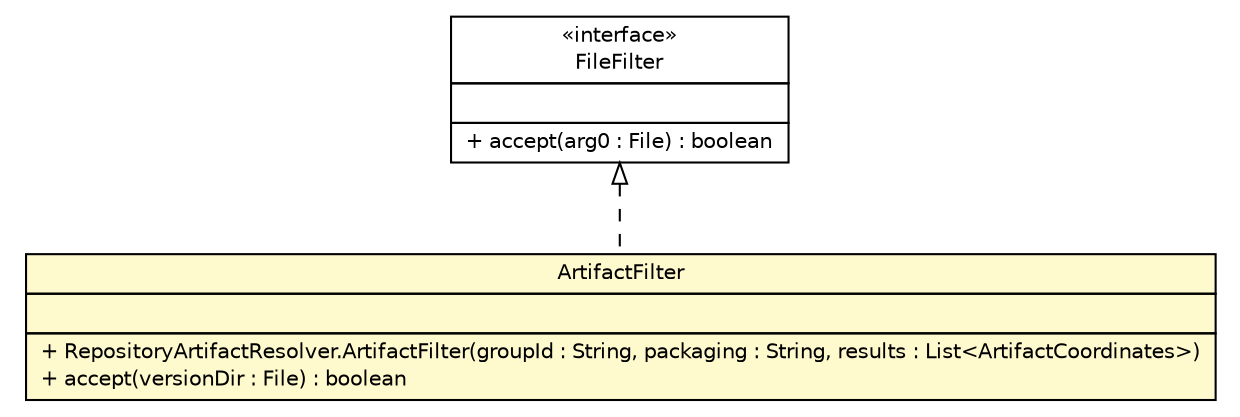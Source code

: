 #!/usr/local/bin/dot
#
# Class diagram 
# Generated by UMLGraph version R5_6 (http://www.umlgraph.org/)
#

digraph G {
	edge [fontname="Helvetica",fontsize=10,labelfontname="Helvetica",labelfontsize=10];
	node [fontname="Helvetica",fontsize=10,shape=plaintext];
	nodesep=0.25;
	ranksep=0.5;
	// sorcer.resolver.RepositoryArtifactResolver.ArtifactFilter
	c270364 [label=<<table title="sorcer.resolver.RepositoryArtifactResolver.ArtifactFilter" border="0" cellborder="1" cellspacing="0" cellpadding="2" port="p" bgcolor="lemonChiffon" href="./RepositoryArtifactResolver.ArtifactFilter.html">
		<tr><td><table border="0" cellspacing="0" cellpadding="1">
<tr><td align="center" balign="center"> ArtifactFilter </td></tr>
		</table></td></tr>
		<tr><td><table border="0" cellspacing="0" cellpadding="1">
<tr><td align="left" balign="left">  </td></tr>
		</table></td></tr>
		<tr><td><table border="0" cellspacing="0" cellpadding="1">
<tr><td align="left" balign="left"> + RepositoryArtifactResolver.ArtifactFilter(groupId : String, packaging : String, results : List&lt;ArtifactCoordinates&gt;) </td></tr>
<tr><td align="left" balign="left"> + accept(versionDir : File) : boolean </td></tr>
		</table></td></tr>
		</table>>, URL="./RepositoryArtifactResolver.ArtifactFilter.html", fontname="Helvetica", fontcolor="black", fontsize=10.0];
	//sorcer.resolver.RepositoryArtifactResolver.ArtifactFilter implements java.io.FileFilter
	c270686:p -> c270364:p [dir=back,arrowtail=empty,style=dashed];
	// java.io.FileFilter
	c270686 [label=<<table title="java.io.FileFilter" border="0" cellborder="1" cellspacing="0" cellpadding="2" port="p" href="http://docs.oracle.com/javase/7/docs/api/java/io/FileFilter.html">
		<tr><td><table border="0" cellspacing="0" cellpadding="1">
<tr><td align="center" balign="center"> &#171;interface&#187; </td></tr>
<tr><td align="center" balign="center"> FileFilter </td></tr>
		</table></td></tr>
		<tr><td><table border="0" cellspacing="0" cellpadding="1">
<tr><td align="left" balign="left">  </td></tr>
		</table></td></tr>
		<tr><td><table border="0" cellspacing="0" cellpadding="1">
<tr><td align="left" balign="left"> + accept(arg0 : File) : boolean </td></tr>
		</table></td></tr>
		</table>>, URL="http://docs.oracle.com/javase/7/docs/api/java/io/FileFilter.html", fontname="Helvetica", fontcolor="black", fontsize=10.0];
}

